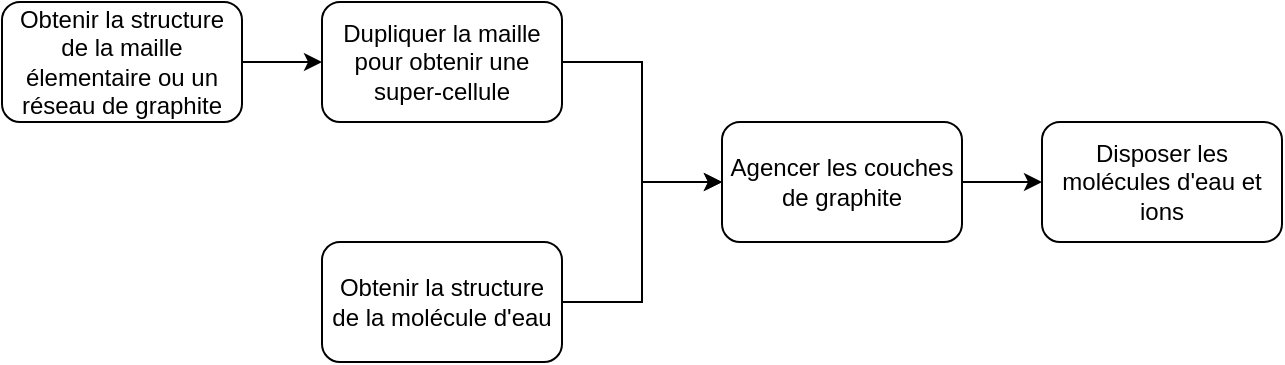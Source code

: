 <mxfile version="20.7.4" type="device"><diagram id="Yeyd0r0buEfyeL_AlUQ8" name="construction_structure"><mxGraphModel dx="1044" dy="668" grid="1" gridSize="10" guides="1" tooltips="1" connect="1" arrows="1" fold="1" page="1" pageScale="1" pageWidth="827" pageHeight="1169" math="0" shadow="0"><root><mxCell id="0"/><mxCell id="1" parent="0"/><mxCell id="lC328VxZF62k7UtF2oyr-4" style="edgeStyle=orthogonalEdgeStyle;rounded=0;orthogonalLoop=1;jettySize=auto;html=1;exitX=1;exitY=0.5;exitDx=0;exitDy=0;entryX=0;entryY=0.5;entryDx=0;entryDy=0;" parent="1" source="lC328VxZF62k7UtF2oyr-1" target="lC328VxZF62k7UtF2oyr-3" edge="1"><mxGeometry relative="1" as="geometry"/></mxCell><mxCell id="lC328VxZF62k7UtF2oyr-1" value="Obtenir la structure de la maille élementaire ou un réseau de graphite" style="rounded=1;whiteSpace=wrap;html=1;" parent="1" vertex="1"><mxGeometry x="94" y="79" width="120" height="60" as="geometry"/></mxCell><mxCell id="lC328VxZF62k7UtF2oyr-8" style="edgeStyle=orthogonalEdgeStyle;rounded=0;orthogonalLoop=1;jettySize=auto;html=1;exitX=1;exitY=0.5;exitDx=0;exitDy=0;entryX=0;entryY=0.5;entryDx=0;entryDy=0;" parent="1" source="lC328VxZF62k7UtF2oyr-2" target="lC328VxZF62k7UtF2oyr-5" edge="1"><mxGeometry relative="1" as="geometry"/></mxCell><mxCell id="lC328VxZF62k7UtF2oyr-2" value="Obtenir la structure de la molécule d'eau" style="rounded=1;whiteSpace=wrap;html=1;" parent="1" vertex="1"><mxGeometry x="254" y="199" width="120" height="60" as="geometry"/></mxCell><mxCell id="lC328VxZF62k7UtF2oyr-9" style="edgeStyle=orthogonalEdgeStyle;rounded=0;orthogonalLoop=1;jettySize=auto;html=1;exitX=1;exitY=0.5;exitDx=0;exitDy=0;entryX=0;entryY=0.5;entryDx=0;entryDy=0;" parent="1" source="lC328VxZF62k7UtF2oyr-3" target="lC328VxZF62k7UtF2oyr-5" edge="1"><mxGeometry relative="1" as="geometry"><mxPoint x="418" y="81" as="targetPoint"/></mxGeometry></mxCell><mxCell id="lC328VxZF62k7UtF2oyr-3" value="Dupliquer la maille pour obtenir une super-cellule" style="rounded=1;whiteSpace=wrap;html=1;" parent="1" vertex="1"><mxGeometry x="254" y="79" width="120" height="60" as="geometry"/></mxCell><mxCell id="lC328VxZF62k7UtF2oyr-10" style="edgeStyle=orthogonalEdgeStyle;rounded=0;orthogonalLoop=1;jettySize=auto;html=1;exitX=1;exitY=0.5;exitDx=0;exitDy=0;entryX=0;entryY=0.5;entryDx=0;entryDy=0;" parent="1" source="lC328VxZF62k7UtF2oyr-5" target="lC328VxZF62k7UtF2oyr-6" edge="1"><mxGeometry relative="1" as="geometry"/></mxCell><mxCell id="lC328VxZF62k7UtF2oyr-5" value="Agencer les couches de graphite" style="rounded=1;whiteSpace=wrap;html=1;" parent="1" vertex="1"><mxGeometry x="454" y="139" width="120" height="60" as="geometry"/></mxCell><mxCell id="lC328VxZF62k7UtF2oyr-6" value="Disposer les molécules d'eau et ions" style="rounded=1;whiteSpace=wrap;html=1;" parent="1" vertex="1"><mxGeometry x="614" y="139" width="120" height="60" as="geometry"/></mxCell></root></mxGraphModel></diagram></mxfile>